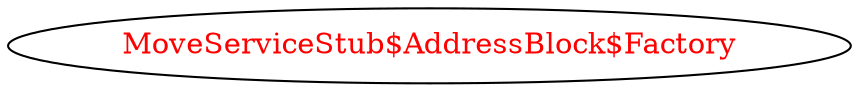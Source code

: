 digraph dependencyGraph {
 concentrate=true;
 ranksep="2.0";
 rankdir="LR"; 
 splines="ortho";
"MoveServiceStub$AddressBlock$Factory" [fontcolor="red"];
}
